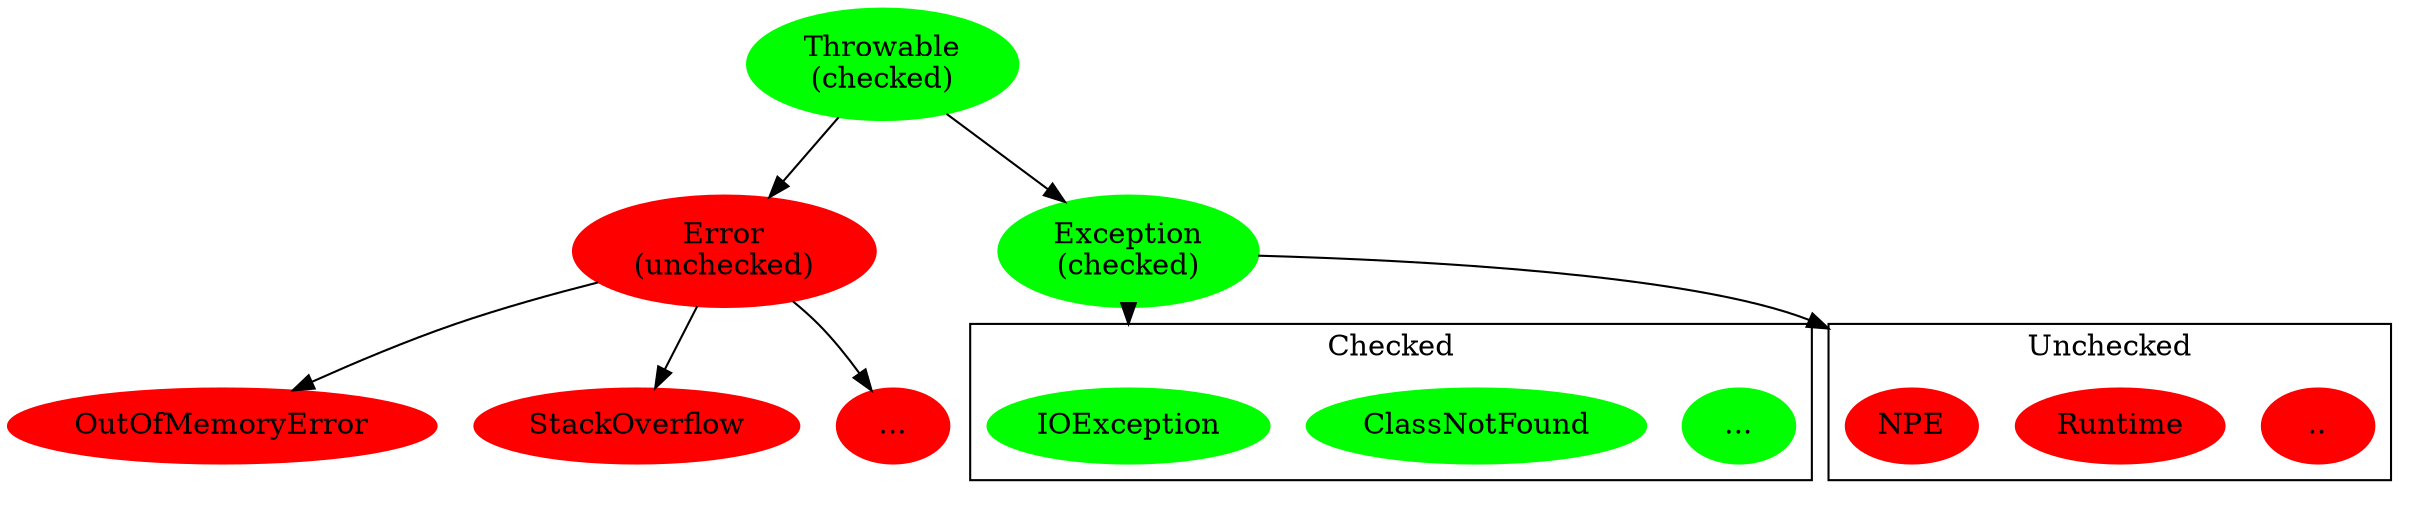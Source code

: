  digraph G {
  compound=true;





  subgraph cluster_0 {
    node[style=filled, color=green];
    label="Checked";
    "...";
    "ClassNotFound";
    "IOException";

  }

  subgraph cluster_1 {
    node[style=filled, color=red];
    label="Unchecked";
    "..";
    "Runtime";
    "NPE";
  }

  THR [label="Throwable\n(checked)", style=filled, color=green];
  ERR [label="Error\n(unchecked)", style=filled, color=red];
  EXC [label="Exception\n(checked)", style=filled, color=green];
  OOM [label="OutOfMemoryError", style=filled, color=red];
  SOF [label="StackOverflow", style=filled, color=red];

  ETC [label="...", style=filled, color=red];
  THR -> EXC;
  THR -> ERR;

  ERR -> OOM;
  ERR -> SOF;
  ERR -> ETC

  EXC -> IOException[lhead=cluster_0];
  EXC -> NPE[lhead=cluster_1];

 }